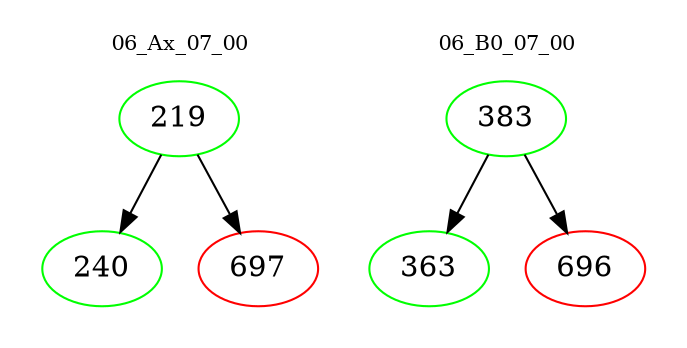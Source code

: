 digraph{
subgraph cluster_0 {
color = white
label = "06_Ax_07_00";
fontsize=10;
T0_219 [label="219", color="green"]
T0_219 -> T0_240 [color="black"]
T0_240 [label="240", color="green"]
T0_219 -> T0_697 [color="black"]
T0_697 [label="697", color="red"]
}
subgraph cluster_1 {
color = white
label = "06_B0_07_00";
fontsize=10;
T1_383 [label="383", color="green"]
T1_383 -> T1_363 [color="black"]
T1_363 [label="363", color="green"]
T1_383 -> T1_696 [color="black"]
T1_696 [label="696", color="red"]
}
}
